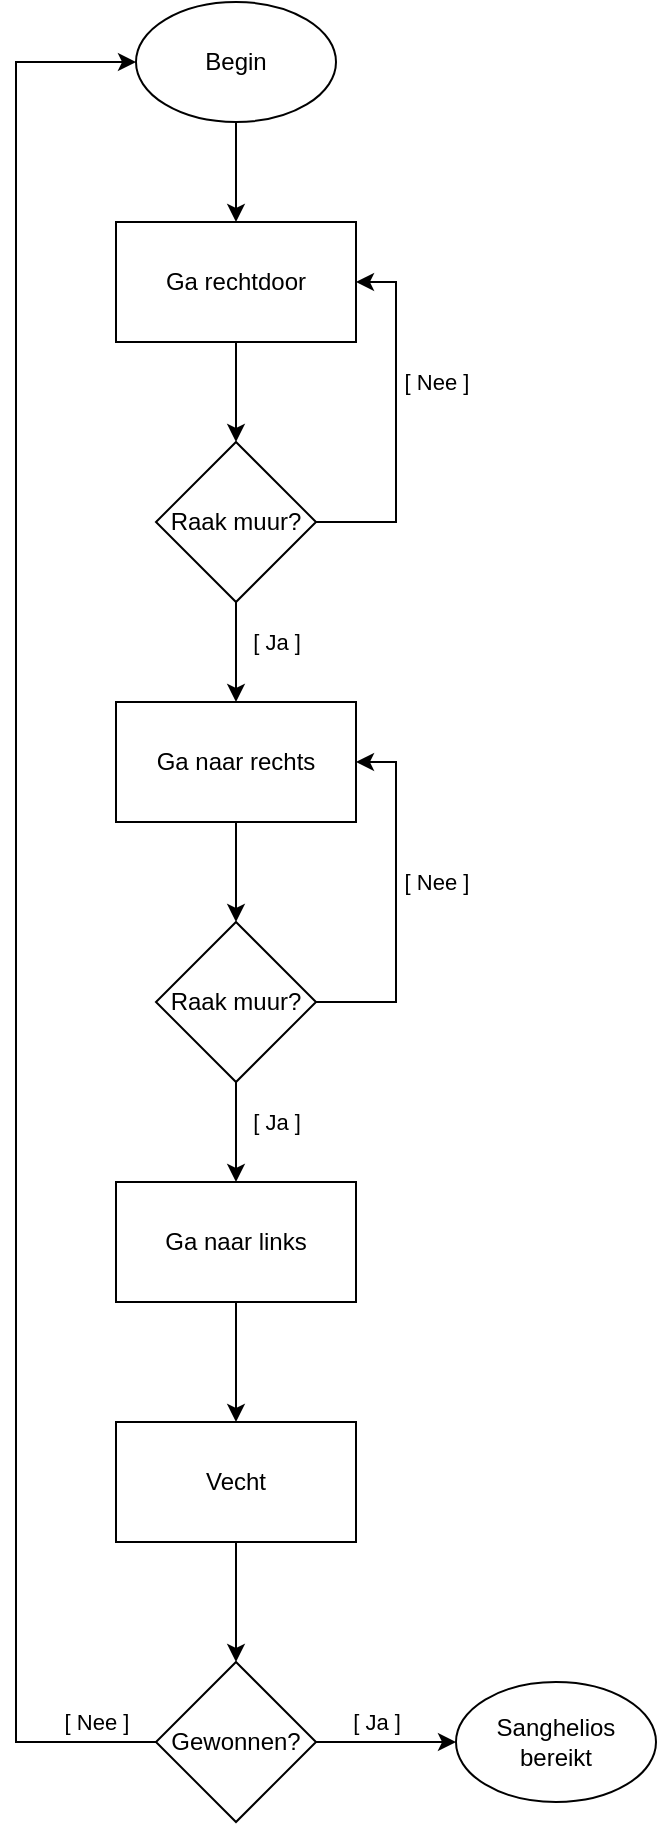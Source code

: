 <mxfile version="13.9.9" type="device"><diagram id="njkITjFbJUJ4PWZPMvPx" name="Page-1"><mxGraphModel dx="1662" dy="814" grid="1" gridSize="10" guides="1" tooltips="1" connect="1" arrows="1" fold="1" page="1" pageScale="1" pageWidth="850" pageHeight="1100" math="0" shadow="0"><root><mxCell id="0"/><mxCell id="1" parent="0"/><mxCell id="L4EmCasPGTrqEFCTWV5S-5" style="edgeStyle=orthogonalEdgeStyle;rounded=0;orthogonalLoop=1;jettySize=auto;html=1;" edge="1" parent="1" source="L4EmCasPGTrqEFCTWV5S-1" target="L4EmCasPGTrqEFCTWV5S-2"><mxGeometry relative="1" as="geometry"/></mxCell><mxCell id="L4EmCasPGTrqEFCTWV5S-1" value="Begin" style="ellipse;whiteSpace=wrap;html=1;" vertex="1" parent="1"><mxGeometry x="380" y="30" width="100" height="60" as="geometry"/></mxCell><mxCell id="L4EmCasPGTrqEFCTWV5S-7" style="edgeStyle=orthogonalEdgeStyle;rounded=0;orthogonalLoop=1;jettySize=auto;html=1;" edge="1" parent="1" source="L4EmCasPGTrqEFCTWV5S-2" target="L4EmCasPGTrqEFCTWV5S-6"><mxGeometry relative="1" as="geometry"/></mxCell><mxCell id="L4EmCasPGTrqEFCTWV5S-2" value="Ga rechtdoor" style="rounded=0;whiteSpace=wrap;html=1;" vertex="1" parent="1"><mxGeometry x="370" y="140" width="120" height="60" as="geometry"/></mxCell><mxCell id="L4EmCasPGTrqEFCTWV5S-8" style="edgeStyle=orthogonalEdgeStyle;rounded=0;orthogonalLoop=1;jettySize=auto;html=1;entryX=1;entryY=0.5;entryDx=0;entryDy=0;" edge="1" parent="1" source="L4EmCasPGTrqEFCTWV5S-6" target="L4EmCasPGTrqEFCTWV5S-2"><mxGeometry relative="1" as="geometry"><Array as="points"><mxPoint x="510" y="290"/><mxPoint x="510" y="170"/></Array></mxGeometry></mxCell><mxCell id="L4EmCasPGTrqEFCTWV5S-9" value="[ Nee ]" style="edgeLabel;html=1;align=center;verticalAlign=middle;resizable=0;points=[];" vertex="1" connectable="0" parent="L4EmCasPGTrqEFCTWV5S-8"><mxGeometry x="0.433" y="-5" relative="1" as="geometry"><mxPoint x="15" y="19" as="offset"/></mxGeometry></mxCell><mxCell id="L4EmCasPGTrqEFCTWV5S-11" value="[ Ja ]" style="edgeStyle=orthogonalEdgeStyle;rounded=0;orthogonalLoop=1;jettySize=auto;html=1;" edge="1" parent="1" source="L4EmCasPGTrqEFCTWV5S-6" target="L4EmCasPGTrqEFCTWV5S-10"><mxGeometry x="-0.2" y="20" relative="1" as="geometry"><mxPoint as="offset"/></mxGeometry></mxCell><mxCell id="L4EmCasPGTrqEFCTWV5S-6" value="Raak muur?" style="rhombus;whiteSpace=wrap;html=1;" vertex="1" parent="1"><mxGeometry x="390" y="250" width="80" height="80" as="geometry"/></mxCell><mxCell id="L4EmCasPGTrqEFCTWV5S-13" style="edgeStyle=orthogonalEdgeStyle;rounded=0;orthogonalLoop=1;jettySize=auto;html=1;" edge="1" parent="1" source="L4EmCasPGTrqEFCTWV5S-10" target="L4EmCasPGTrqEFCTWV5S-12"><mxGeometry relative="1" as="geometry"/></mxCell><mxCell id="L4EmCasPGTrqEFCTWV5S-10" value="Ga naar rechts" style="rounded=0;whiteSpace=wrap;html=1;" vertex="1" parent="1"><mxGeometry x="370" y="380" width="120" height="60" as="geometry"/></mxCell><mxCell id="L4EmCasPGTrqEFCTWV5S-14" value="[ Nee ]" style="edgeStyle=orthogonalEdgeStyle;rounded=0;orthogonalLoop=1;jettySize=auto;html=1;entryX=1;entryY=0.5;entryDx=0;entryDy=0;" edge="1" parent="1" source="L4EmCasPGTrqEFCTWV5S-12" target="L4EmCasPGTrqEFCTWV5S-10"><mxGeometry x="0.111" y="-20" relative="1" as="geometry"><Array as="points"><mxPoint x="510" y="530"/><mxPoint x="510" y="410"/></Array><mxPoint as="offset"/></mxGeometry></mxCell><mxCell id="L4EmCasPGTrqEFCTWV5S-16" value="[ Ja ]" style="edgeStyle=orthogonalEdgeStyle;rounded=0;orthogonalLoop=1;jettySize=auto;html=1;" edge="1" parent="1" source="L4EmCasPGTrqEFCTWV5S-12" target="L4EmCasPGTrqEFCTWV5S-15"><mxGeometry x="-0.2" y="20" relative="1" as="geometry"><mxPoint as="offset"/></mxGeometry></mxCell><mxCell id="L4EmCasPGTrqEFCTWV5S-12" value="Raak muur?" style="rhombus;whiteSpace=wrap;html=1;" vertex="1" parent="1"><mxGeometry x="390" y="490" width="80" height="80" as="geometry"/></mxCell><mxCell id="L4EmCasPGTrqEFCTWV5S-19" style="edgeStyle=orthogonalEdgeStyle;rounded=0;orthogonalLoop=1;jettySize=auto;html=1;" edge="1" parent="1" source="L4EmCasPGTrqEFCTWV5S-15" target="L4EmCasPGTrqEFCTWV5S-17"><mxGeometry relative="1" as="geometry"/></mxCell><mxCell id="L4EmCasPGTrqEFCTWV5S-15" value="Ga naar links" style="rounded=0;whiteSpace=wrap;html=1;" vertex="1" parent="1"><mxGeometry x="370" y="620" width="120" height="60" as="geometry"/></mxCell><mxCell id="L4EmCasPGTrqEFCTWV5S-21" style="edgeStyle=orthogonalEdgeStyle;rounded=0;orthogonalLoop=1;jettySize=auto;html=1;" edge="1" parent="1" source="L4EmCasPGTrqEFCTWV5S-17" target="L4EmCasPGTrqEFCTWV5S-20"><mxGeometry relative="1" as="geometry"/></mxCell><mxCell id="L4EmCasPGTrqEFCTWV5S-17" value="Vecht" style="rounded=0;whiteSpace=wrap;html=1;" vertex="1" parent="1"><mxGeometry x="370" y="740" width="120" height="60" as="geometry"/></mxCell><mxCell id="L4EmCasPGTrqEFCTWV5S-22" value="[ Nee ]" style="edgeStyle=orthogonalEdgeStyle;rounded=0;orthogonalLoop=1;jettySize=auto;html=1;" edge="1" parent="1" source="L4EmCasPGTrqEFCTWV5S-20" target="L4EmCasPGTrqEFCTWV5S-1"><mxGeometry x="-0.938" y="-10" relative="1" as="geometry"><Array as="points"><mxPoint x="320" y="900"/><mxPoint x="320" y="60"/></Array><mxPoint as="offset"/></mxGeometry></mxCell><mxCell id="L4EmCasPGTrqEFCTWV5S-25" value="[ Ja ]" style="edgeStyle=orthogonalEdgeStyle;rounded=0;orthogonalLoop=1;jettySize=auto;html=1;" edge="1" parent="1" source="L4EmCasPGTrqEFCTWV5S-20" target="L4EmCasPGTrqEFCTWV5S-24"><mxGeometry x="-0.143" y="10" relative="1" as="geometry"><mxPoint as="offset"/></mxGeometry></mxCell><mxCell id="L4EmCasPGTrqEFCTWV5S-20" value="Gewonnen?" style="rhombus;whiteSpace=wrap;html=1;" vertex="1" parent="1"><mxGeometry x="390" y="860" width="80" height="80" as="geometry"/></mxCell><mxCell id="L4EmCasPGTrqEFCTWV5S-24" value="Sanghelios bereikt" style="ellipse;whiteSpace=wrap;html=1;" vertex="1" parent="1"><mxGeometry x="540" y="870" width="100" height="60" as="geometry"/></mxCell></root></mxGraphModel></diagram></mxfile>